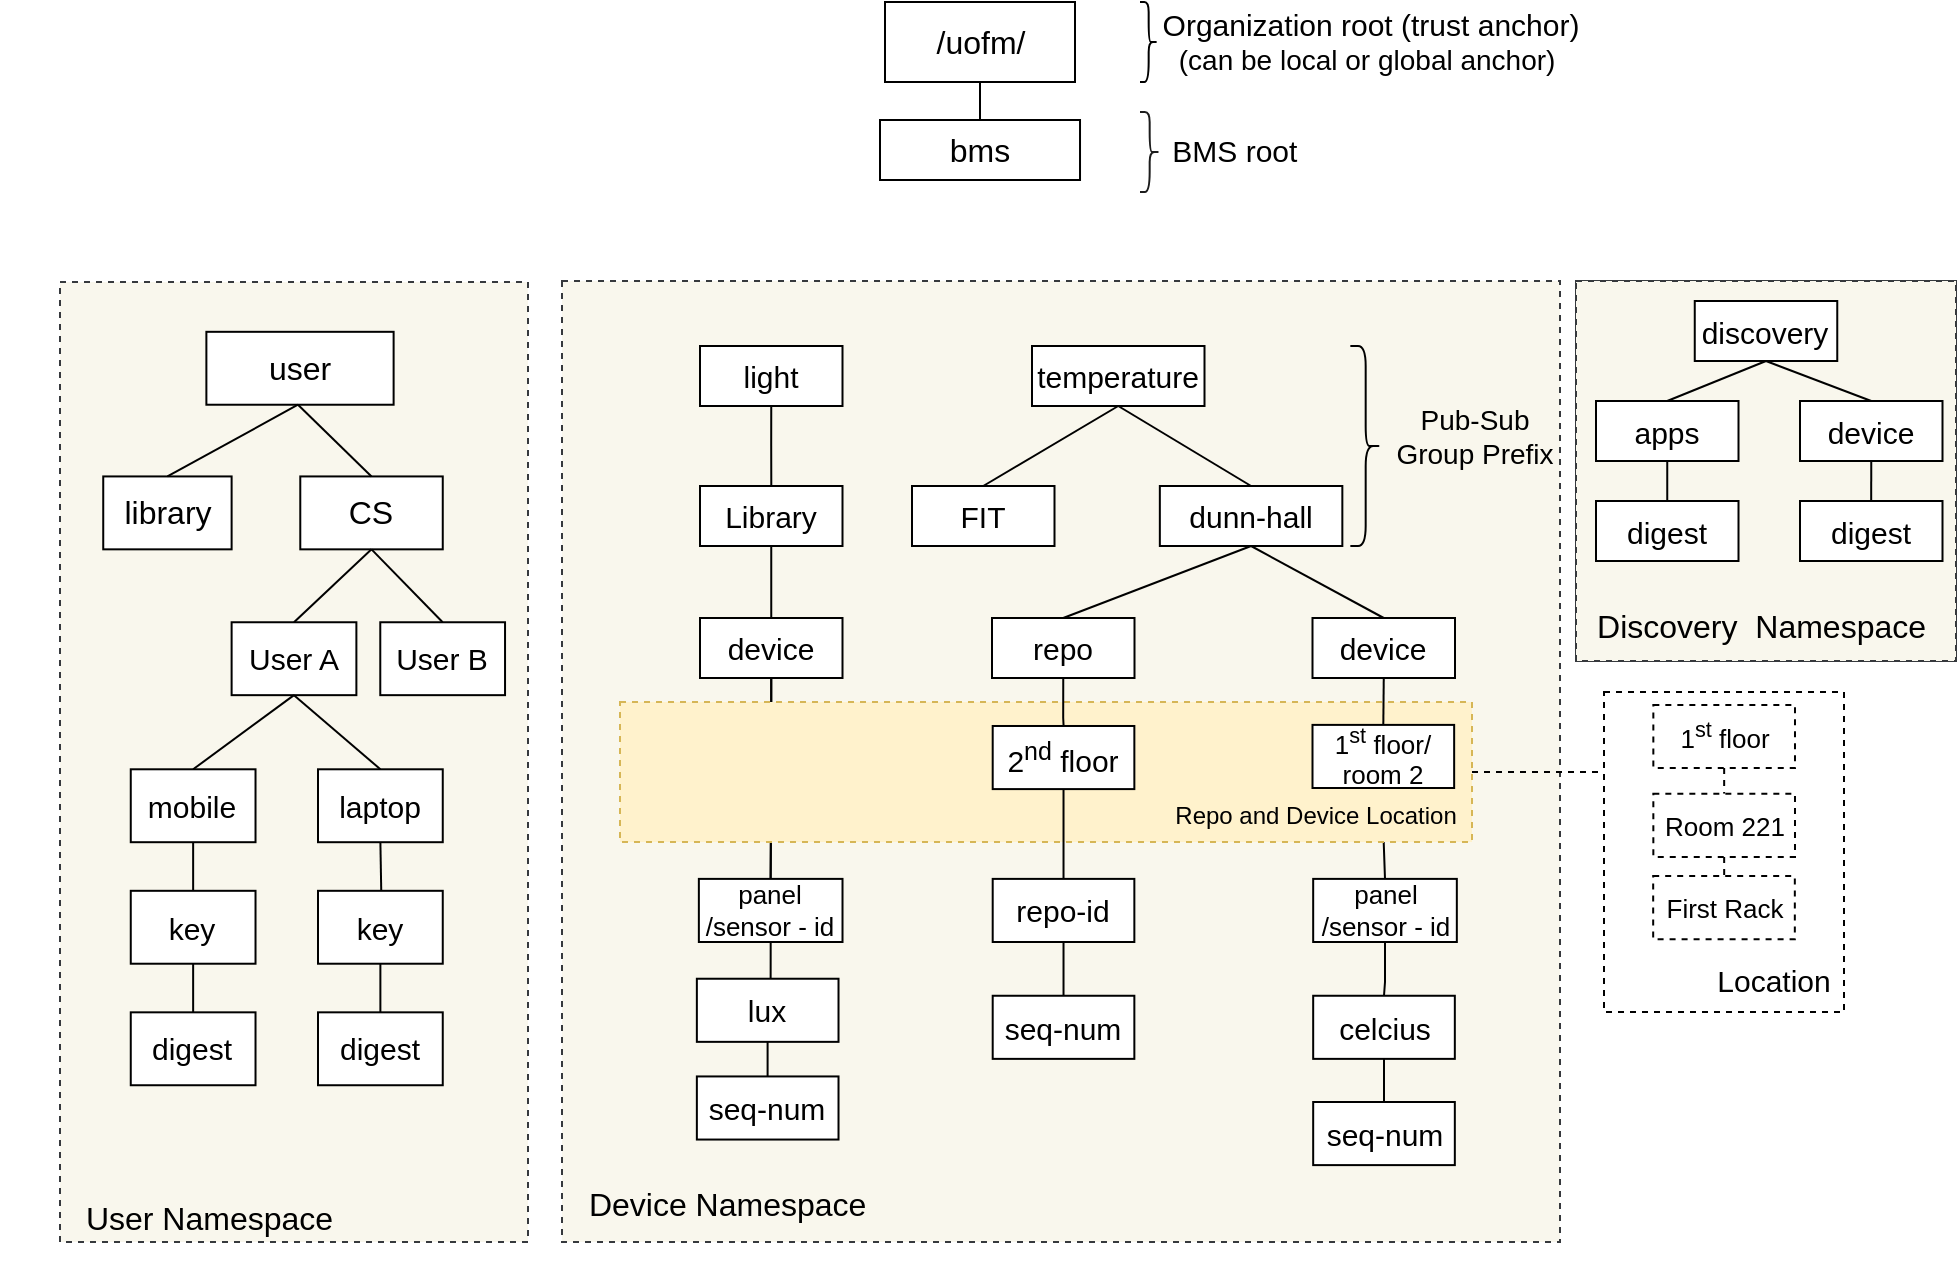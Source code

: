 <mxfile version="12.8.8" type="github">
  <diagram id="Jz34AsoVb9xMabwrAQ7U" name="Page-1">
    <mxGraphModel dx="788" dy="447" grid="1" gridSize="10" guides="1" tooltips="1" connect="1" arrows="1" fold="1" page="1" pageScale="1" pageWidth="850" pageHeight="1100" math="0" shadow="0">
      <root>
        <mxCell id="0" />
        <mxCell id="1" parent="0" />
        <mxCell id="KLRAchx4_iJwyPS_-QJn-16" value="&lt;font style=&quot;font-size: 16px&quot;&gt;&lt;br&gt;&lt;br&gt;&lt;br&gt;&lt;br&gt;&lt;br&gt;&lt;br&gt;&lt;br&gt;&lt;br&gt;&lt;br&gt;&lt;br&gt;&lt;br&gt;&lt;br&gt;&lt;br&gt;&lt;br&gt;&lt;br&gt;&lt;br&gt;&lt;br&gt;&lt;br&gt;&lt;br&gt;&lt;br&gt;&lt;br&gt;&lt;br&gt;&lt;br&gt;&lt;font style=&quot;font-size: 16px&quot;&gt;&lt;br&gt;&amp;nbsp; Device Namespace&amp;nbsp; &amp;nbsp; &amp;nbsp; &amp;nbsp; &amp;nbsp; &amp;nbsp; &amp;nbsp; &amp;nbsp; &amp;nbsp; &amp;nbsp; &amp;nbsp; &amp;nbsp; &amp;nbsp; &amp;nbsp; &amp;nbsp; &amp;nbsp; &amp;nbsp; &amp;nbsp; &amp;nbsp; &amp;nbsp; &amp;nbsp; &amp;nbsp; &amp;nbsp; &amp;nbsp; &amp;nbsp; &amp;nbsp; &amp;nbsp; &amp;nbsp; &amp;nbsp; &amp;nbsp; &amp;nbsp; &amp;nbsp; &amp;nbsp; &amp;nbsp; &amp;nbsp; &amp;nbsp; &amp;nbsp; &amp;nbsp; &amp;nbsp; &amp;nbsp; &amp;nbsp;&amp;nbsp;&lt;/font&gt;&lt;/font&gt;" style="rounded=0;whiteSpace=wrap;html=1;dashed=1;fillColor=#f9f7ed;strokeColor=#36393d;" parent="1" vertex="1">
          <mxGeometry x="731" y="309.5" width="499" height="480.5" as="geometry" />
        </mxCell>
        <mxCell id="IwlkfNBn_TUB8UyTn2Xs-53" style="edgeStyle=orthogonalEdgeStyle;rounded=0;orthogonalLoop=1;jettySize=auto;html=1;exitX=0.5;exitY=1;exitDx=0;exitDy=0;entryX=0.5;entryY=0;entryDx=0;entryDy=0;endArrow=none;endFill=0;" edge="1" parent="1" source="IwlkfNBn_TUB8UyTn2Xs-26" target="IwlkfNBn_TUB8UyTn2Xs-47">
          <mxGeometry relative="1" as="geometry" />
        </mxCell>
        <mxCell id="IwlkfNBn_TUB8UyTn2Xs-84" style="edgeStyle=orthogonalEdgeStyle;rounded=0;orthogonalLoop=1;jettySize=auto;html=1;exitX=0.5;exitY=1;exitDx=0;exitDy=0;endArrow=none;endFill=0;fontColor=none;" edge="1" parent="1" source="IwlkfNBn_TUB8UyTn2Xs-76" target="IwlkfNBn_TUB8UyTn2Xs-77">
          <mxGeometry relative="1" as="geometry" />
        </mxCell>
        <mxCell id="IwlkfNBn_TUB8UyTn2Xs-81" style="edgeStyle=orthogonalEdgeStyle;rounded=0;orthogonalLoop=1;jettySize=auto;html=1;exitX=0.5;exitY=1;exitDx=0;exitDy=0;entryX=0.5;entryY=0;entryDx=0;entryDy=0;endArrow=none;endFill=0;fontColor=none;" edge="1" parent="1" source="IwlkfNBn_TUB8UyTn2Xs-76" target="IwlkfNBn_TUB8UyTn2Xs-77">
          <mxGeometry relative="1" as="geometry" />
        </mxCell>
        <mxCell id="IwlkfNBn_TUB8UyTn2Xs-57" value="&lt;br&gt;&lt;br&gt;&lt;br&gt;&amp;nbsp; &amp;nbsp; &amp;nbsp; &amp;nbsp; &amp;nbsp; &amp;nbsp; &amp;nbsp; &amp;nbsp; &amp;nbsp; &amp;nbsp; &amp;nbsp; &amp;nbsp; &amp;nbsp; &amp;nbsp; &amp;nbsp; &amp;nbsp; &amp;nbsp; &amp;nbsp; &amp;nbsp; &amp;nbsp; &amp;nbsp; &amp;nbsp; &amp;nbsp; &amp;nbsp; &amp;nbsp; &amp;nbsp; &amp;nbsp; &amp;nbsp; &amp;nbsp; &amp;nbsp; &amp;nbsp; &amp;nbsp; &amp;nbsp; &amp;nbsp; &amp;nbsp; &amp;nbsp; &amp;nbsp; &amp;nbsp; &amp;nbsp; &amp;nbsp; &amp;nbsp;Repo and Device Location" style="rounded=0;whiteSpace=wrap;html=1;fillColor=#fff2cc;strokeColor=#d6b656;dashed=1;" vertex="1" parent="1">
          <mxGeometry x="760" y="520" width="426" height="70" as="geometry" />
        </mxCell>
        <mxCell id="IwlkfNBn_TUB8UyTn2Xs-65" value="&lt;br&gt;&lt;br&gt;&lt;br&gt;&lt;br&gt;&lt;br&gt;&lt;br&gt;&lt;br&gt;&lt;br&gt;&amp;nbsp; &amp;nbsp; &amp;nbsp; &amp;nbsp; &amp;nbsp; &amp;nbsp; &amp;nbsp; &amp;nbsp; &amp;nbsp;&lt;br&gt;&lt;font style=&quot;font-size: 15px&quot;&gt;&amp;nbsp; &amp;nbsp; &amp;nbsp; &amp;nbsp; &amp;nbsp; &amp;nbsp; Location&lt;/font&gt;" style="rounded=0;whiteSpace=wrap;html=1;dashed=1;strokeWidth=1;fontColor=none;" vertex="1" parent="1">
          <mxGeometry x="1252" y="515" width="120" height="160" as="geometry" />
        </mxCell>
        <mxCell id="IwlkfNBn_TUB8UyTn2Xs-66" style="edgeStyle=orthogonalEdgeStyle;rounded=0;orthogonalLoop=1;jettySize=auto;html=1;exitX=1;exitY=0.5;exitDx=0;exitDy=0;entryX=0;entryY=0.25;entryDx=0;entryDy=0;endArrow=none;endFill=0;fontColor=none;dashed=1;" edge="1" parent="1" source="IwlkfNBn_TUB8UyTn2Xs-57" target="IwlkfNBn_TUB8UyTn2Xs-65">
          <mxGeometry relative="1" as="geometry" />
        </mxCell>
        <mxCell id="IwlkfNBn_TUB8UyTn2Xs-1" value="" style="group" vertex="1" connectable="0" parent="1">
          <mxGeometry x="450" y="360" width="264" height="430" as="geometry" />
        </mxCell>
        <mxCell id="IwlkfNBn_TUB8UyTn2Xs-2" value="" style="group" vertex="1" connectable="0" parent="IwlkfNBn_TUB8UyTn2Xs-1">
          <mxGeometry x="30" y="-50" width="234" height="480" as="geometry" />
        </mxCell>
        <mxCell id="IwlkfNBn_TUB8UyTn2Xs-3" value="&lt;br&gt;&lt;br&gt;&lt;br&gt;&lt;br&gt;&lt;br&gt;&lt;br&gt;&lt;br&gt;&lt;br&gt;&lt;br&gt;&lt;br&gt;&lt;br&gt;&lt;br&gt;&lt;br&gt;&lt;br&gt;&lt;br&gt;&lt;br&gt;&lt;br&gt;&lt;br&gt;&lt;br&gt;&lt;br&gt;&lt;br&gt;&lt;br&gt;&lt;br&gt;&lt;br&gt;&lt;br&gt;&lt;br&gt;&lt;br&gt;&lt;br&gt;&lt;br&gt;&lt;br&gt;&lt;br&gt;&lt;br&gt;&lt;br&gt;&lt;font style=&quot;font-size: 16px&quot;&gt;&lt;font style=&quot;font-size: 16px&quot;&gt;&amp;nbsp; User Namespace&amp;nbsp; &lt;/font&gt;&lt;font style=&quot;font-size: 16px&quot;&gt;&amp;nbsp; &amp;nbsp; &amp;nbsp; &amp;nbsp; &amp;nbsp; &amp;nbsp; &amp;nbsp; &amp;nbsp; &amp;nbsp; &amp;nbsp; &amp;nbsp; &amp;nbsp; &amp;nbsp; &amp;nbsp; &amp;nbsp; &amp;nbsp; &lt;/font&gt;&lt;/font&gt;&lt;font style=&quot;font-size: 15px&quot;&gt;&amp;nbsp; &amp;nbsp; &amp;nbsp; &amp;nbsp;&lt;/font&gt;" style="rounded=0;whiteSpace=wrap;html=1;dashed=1;fillColor=#f9f7ed;strokeColor=#36393d;" vertex="1" parent="IwlkfNBn_TUB8UyTn2Xs-2">
          <mxGeometry width="234" height="480.0" as="geometry" />
        </mxCell>
        <mxCell id="IwlkfNBn_TUB8UyTn2Xs-4" value="&lt;font style=&quot;font-size: 16px&quot;&gt;CS&lt;/font&gt;" style="rounded=0;whiteSpace=wrap;html=1;" vertex="1" parent="IwlkfNBn_TUB8UyTn2Xs-2">
          <mxGeometry x="120.14" y="97.215" width="71.24" height="36.456" as="geometry" />
        </mxCell>
        <mxCell id="IwlkfNBn_TUB8UyTn2Xs-5" value="&lt;font style=&quot;font-size: 15px&quot;&gt;User A&lt;/font&gt;" style="rounded=0;whiteSpace=wrap;html=1;" vertex="1" parent="IwlkfNBn_TUB8UyTn2Xs-2">
          <mxGeometry x="85.81" y="170.127" width="62.38" height="36.456" as="geometry" />
        </mxCell>
        <mxCell id="IwlkfNBn_TUB8UyTn2Xs-6" value="&lt;font style=&quot;font-size: 15px&quot;&gt;User B&lt;/font&gt;" style="rounded=0;whiteSpace=wrap;html=1;" vertex="1" parent="IwlkfNBn_TUB8UyTn2Xs-2">
          <mxGeometry x="160.14" y="170.127" width="62.38" height="36.456" as="geometry" />
        </mxCell>
        <mxCell id="IwlkfNBn_TUB8UyTn2Xs-7" value="&lt;font style=&quot;font-size: 15px&quot;&gt;laptop&lt;/font&gt;" style="rounded=0;whiteSpace=wrap;html=1;" vertex="1" parent="IwlkfNBn_TUB8UyTn2Xs-2">
          <mxGeometry x="129" y="243.646" width="62.38" height="36.456" as="geometry" />
        </mxCell>
        <mxCell id="IwlkfNBn_TUB8UyTn2Xs-8" value="&lt;font style=&quot;font-size: 15px&quot;&gt;mobile&lt;/font&gt;" style="rounded=0;whiteSpace=wrap;html=1;" vertex="1" parent="IwlkfNBn_TUB8UyTn2Xs-2">
          <mxGeometry x="35.38" y="243.646" width="62.38" height="36.456" as="geometry" />
        </mxCell>
        <mxCell id="IwlkfNBn_TUB8UyTn2Xs-9" value="&lt;font style=&quot;font-size: 15px&quot;&gt;key&lt;/font&gt;" style="rounded=0;whiteSpace=wrap;html=1;" vertex="1" parent="IwlkfNBn_TUB8UyTn2Xs-2">
          <mxGeometry x="35.38" y="304.405" width="62.38" height="36.456" as="geometry" />
        </mxCell>
        <mxCell id="IwlkfNBn_TUB8UyTn2Xs-10" value="&lt;font style=&quot;font-size: 15px&quot;&gt;digest&lt;/font&gt;" style="rounded=0;whiteSpace=wrap;html=1;" vertex="1" parent="IwlkfNBn_TUB8UyTn2Xs-2">
          <mxGeometry x="35.38" y="365.165" width="62.38" height="36.456" as="geometry" />
        </mxCell>
        <mxCell id="IwlkfNBn_TUB8UyTn2Xs-11" style="edgeStyle=orthogonalEdgeStyle;rounded=0;orthogonalLoop=1;jettySize=auto;html=1;exitX=0.5;exitY=1;exitDx=0;exitDy=0;entryX=0.5;entryY=0;entryDx=0;entryDy=0;startArrow=none;startFill=0;endArrow=none;endFill=0;" edge="1" parent="IwlkfNBn_TUB8UyTn2Xs-2" source="IwlkfNBn_TUB8UyTn2Xs-8" target="IwlkfNBn_TUB8UyTn2Xs-9">
          <mxGeometry relative="1" as="geometry" />
        </mxCell>
        <mxCell id="IwlkfNBn_TUB8UyTn2Xs-12" value="" style="endArrow=none;html=1;exitX=0.5;exitY=0;exitDx=0;exitDy=0;entryX=0.5;entryY=1;entryDx=0;entryDy=0;" edge="1" parent="IwlkfNBn_TUB8UyTn2Xs-2" source="IwlkfNBn_TUB8UyTn2Xs-5" target="IwlkfNBn_TUB8UyTn2Xs-4">
          <mxGeometry width="50" height="50" relative="1" as="geometry">
            <mxPoint x="49" y="158.582" as="sourcePoint" />
            <mxPoint x="151" y="123.342" as="targetPoint" />
          </mxGeometry>
        </mxCell>
        <mxCell id="IwlkfNBn_TUB8UyTn2Xs-13" value="" style="endArrow=none;html=1;exitX=0.5;exitY=0;exitDx=0;exitDy=0;entryX=0.5;entryY=1;entryDx=0;entryDy=0;" edge="1" parent="IwlkfNBn_TUB8UyTn2Xs-2" source="IwlkfNBn_TUB8UyTn2Xs-6" target="IwlkfNBn_TUB8UyTn2Xs-4">
          <mxGeometry width="50" height="50" relative="1" as="geometry">
            <mxPoint x="269" y="280.101" as="sourcePoint" />
            <mxPoint x="156" y="122.127" as="targetPoint" />
          </mxGeometry>
        </mxCell>
        <mxCell id="IwlkfNBn_TUB8UyTn2Xs-14" value="" style="endArrow=none;html=1;entryX=0.5;entryY=1;entryDx=0;entryDy=0;exitX=0.5;exitY=0;exitDx=0;exitDy=0;" edge="1" parent="IwlkfNBn_TUB8UyTn2Xs-2" source="IwlkfNBn_TUB8UyTn2Xs-7" target="IwlkfNBn_TUB8UyTn2Xs-5">
          <mxGeometry width="50" height="50" relative="1" as="geometry">
            <mxPoint x="269" y="280.101" as="sourcePoint" />
            <mxPoint x="157.656" y="194.819" as="targetPoint" />
          </mxGeometry>
        </mxCell>
        <mxCell id="IwlkfNBn_TUB8UyTn2Xs-15" style="edgeStyle=orthogonalEdgeStyle;rounded=0;orthogonalLoop=1;jettySize=auto;html=1;exitX=0.5;exitY=1;exitDx=0;exitDy=0;entryX=0.5;entryY=0;entryDx=0;entryDy=0;startArrow=none;startFill=0;endArrow=none;endFill=0;" edge="1" parent="IwlkfNBn_TUB8UyTn2Xs-2" source="IwlkfNBn_TUB8UyTn2Xs-9" target="IwlkfNBn_TUB8UyTn2Xs-10">
          <mxGeometry relative="1" as="geometry" />
        </mxCell>
        <mxCell id="IwlkfNBn_TUB8UyTn2Xs-16" value="" style="endArrow=none;html=1;entryX=0.5;entryY=1;entryDx=0;entryDy=0;exitX=0.5;exitY=0;exitDx=0;exitDy=0;" edge="1" parent="IwlkfNBn_TUB8UyTn2Xs-2" source="IwlkfNBn_TUB8UyTn2Xs-8" target="IwlkfNBn_TUB8UyTn2Xs-5">
          <mxGeometry width="50" height="50" relative="1" as="geometry">
            <mxPoint x="269" y="280.101" as="sourcePoint" />
            <mxPoint x="319" y="219.342" as="targetPoint" />
          </mxGeometry>
        </mxCell>
        <mxCell id="IwlkfNBn_TUB8UyTn2Xs-17" value="&lt;span style=&quot;font-size: 16px&quot;&gt;user&lt;/span&gt;" style="rounded=0;whiteSpace=wrap;html=1;" vertex="1" parent="IwlkfNBn_TUB8UyTn2Xs-2">
          <mxGeometry x="73.19" y="24.911" width="93.62" height="36.456" as="geometry" />
        </mxCell>
        <mxCell id="IwlkfNBn_TUB8UyTn2Xs-18" value="&lt;span style=&quot;font-size: 16px&quot;&gt;library&lt;/span&gt;" style="rounded=0;whiteSpace=wrap;html=1;" vertex="1" parent="IwlkfNBn_TUB8UyTn2Xs-2">
          <mxGeometry x="21.62" y="97.215" width="64.19" height="36.456" as="geometry" />
        </mxCell>
        <mxCell id="IwlkfNBn_TUB8UyTn2Xs-19" value="&lt;font style=&quot;font-size: 15px&quot;&gt;key&lt;/font&gt;" style="rounded=0;whiteSpace=wrap;html=1;" vertex="1" parent="IwlkfNBn_TUB8UyTn2Xs-2">
          <mxGeometry x="129.0" y="304.405" width="62.38" height="36.456" as="geometry" />
        </mxCell>
        <mxCell id="IwlkfNBn_TUB8UyTn2Xs-20" value="&lt;font style=&quot;font-size: 15px&quot;&gt;digest&lt;/font&gt;" style="rounded=0;whiteSpace=wrap;html=1;" vertex="1" parent="IwlkfNBn_TUB8UyTn2Xs-2">
          <mxGeometry x="129.0" y="365.165" width="62.38" height="36.456" as="geometry" />
        </mxCell>
        <mxCell id="IwlkfNBn_TUB8UyTn2Xs-21" style="edgeStyle=orthogonalEdgeStyle;rounded=0;orthogonalLoop=1;jettySize=auto;html=1;exitX=0.5;exitY=1;exitDx=0;exitDy=0;entryX=0.5;entryY=0;entryDx=0;entryDy=0;endArrow=none;endFill=0;" edge="1" parent="IwlkfNBn_TUB8UyTn2Xs-2" source="IwlkfNBn_TUB8UyTn2Xs-19" target="IwlkfNBn_TUB8UyTn2Xs-20">
          <mxGeometry relative="1" as="geometry" />
        </mxCell>
        <mxCell id="IwlkfNBn_TUB8UyTn2Xs-22" style="edgeStyle=orthogonalEdgeStyle;rounded=0;orthogonalLoop=1;jettySize=auto;html=1;exitX=0.5;exitY=1;exitDx=0;exitDy=0;startArrow=none;startFill=0;endArrow=none;endFill=0;" edge="1" parent="IwlkfNBn_TUB8UyTn2Xs-2" source="IwlkfNBn_TUB8UyTn2Xs-7">
          <mxGeometry relative="1" as="geometry">
            <mxPoint x="124.19" y="292.253" as="sourcePoint" />
            <mxPoint x="160.62" y="304.405" as="targetPoint" />
          </mxGeometry>
        </mxCell>
        <mxCell id="IwlkfNBn_TUB8UyTn2Xs-23" value="" style="endArrow=none;html=1;exitX=0.5;exitY=0;exitDx=0;exitDy=0;" edge="1" parent="IwlkfNBn_TUB8UyTn2Xs-2" source="IwlkfNBn_TUB8UyTn2Xs-18">
          <mxGeometry width="50" height="50" relative="1" as="geometry">
            <mxPoint x="69" y="122.127" as="sourcePoint" />
            <mxPoint x="119" y="61.367" as="targetPoint" />
          </mxGeometry>
        </mxCell>
        <mxCell id="IwlkfNBn_TUB8UyTn2Xs-24" value="" style="endArrow=none;html=1;entryX=0.5;entryY=0;entryDx=0;entryDy=0;" edge="1" parent="IwlkfNBn_TUB8UyTn2Xs-2" target="IwlkfNBn_TUB8UyTn2Xs-4">
          <mxGeometry width="50" height="50" relative="1" as="geometry">
            <mxPoint x="119" y="61.367" as="sourcePoint" />
            <mxPoint x="129" y="73.519" as="targetPoint" />
          </mxGeometry>
        </mxCell>
        <mxCell id="KLRAchx4_iJwyPS_-QJn-1" value="&lt;font style=&quot;font-size: 16px&quot;&gt;/uofm/&lt;/font&gt;" style="rounded=0;whiteSpace=wrap;html=1;" parent="1" vertex="1">
          <mxGeometry x="892.5" y="170" width="95" height="40" as="geometry" />
        </mxCell>
        <mxCell id="KLRAchx4_iJwyPS_-QJn-18" value="&lt;font style=&quot;font-size: 16px&quot;&gt;bms&lt;/font&gt;" style="rounded=0;whiteSpace=wrap;html=1;" parent="1" vertex="1">
          <mxGeometry x="890" y="229" width="100.01" height="30" as="geometry" />
        </mxCell>
        <mxCell id="uLXW7cTtwZ400Y44Yqbc-35" style="edgeStyle=orthogonalEdgeStyle;rounded=0;orthogonalLoop=1;jettySize=auto;html=1;exitX=0.5;exitY=1;exitDx=0;exitDy=0;entryX=0.5;entryY=0;entryDx=0;entryDy=0;startArrow=none;startFill=0;endArrow=none;endFill=0;" parent="1" source="KLRAchx4_iJwyPS_-QJn-1" target="KLRAchx4_iJwyPS_-QJn-18" edge="1">
          <mxGeometry relative="1" as="geometry" />
        </mxCell>
        <mxCell id="uLXW7cTtwZ400Y44Yqbc-44" value="" style="shape=curlyBracket;whiteSpace=wrap;html=1;rounded=1;fillColor=#ffffff;rotation=-180;strokeColor=#000000;fontStyle=1;strokeWidth=1;gradientColor=#b3b3b3;perimeterSpacing=0;" parent="1" vertex="1">
          <mxGeometry x="1020" y="170" width="8.67" height="40" as="geometry" />
        </mxCell>
        <mxCell id="uLXW7cTtwZ400Y44Yqbc-46" value="" style="shape=curlyBracket;whiteSpace=wrap;html=1;rounded=1;fillColor=#f5f5f5;rotation=-180;strokeColor=#1C1C1C;strokeWidth=1;gradientColor=#b3b3b3;" parent="1" vertex="1">
          <mxGeometry x="1020" y="225" width="9.67" height="40" as="geometry" />
        </mxCell>
        <mxCell id="uLXW7cTtwZ400Y44Yqbc-47" value="&lt;span style=&quot;font-size: 15px&quot;&gt;Organization root (trust anchor)&lt;/span&gt;&lt;br&gt;&lt;font style=&quot;font-size: 14px&quot;&gt;(can be local or global anchor)&amp;nbsp;&lt;/font&gt;" style="text;html=1;align=center;verticalAlign=middle;resizable=0;points=[];autosize=1;" parent="1" vertex="1">
          <mxGeometry x="1024.67" y="170" width="220" height="40" as="geometry" />
        </mxCell>
        <mxCell id="uLXW7cTtwZ400Y44Yqbc-48" value="&lt;font style=&quot;font-size: 15px&quot;&gt;BMS root&amp;nbsp;&lt;/font&gt;" style="text;html=1;align=center;verticalAlign=middle;resizable=0;points=[];autosize=1;" parent="1" vertex="1">
          <mxGeometry x="1028.67" y="234" width="80" height="20" as="geometry" />
        </mxCell>
        <mxCell id="IwlkfNBn_TUB8UyTn2Xs-25" value="&lt;font style=&quot;font-size: 15px&quot;&gt;&lt;span&gt;2&lt;sup&gt;nd&lt;/sup&gt; floor&lt;/span&gt;&lt;/font&gt;" style="rounded=0;whiteSpace=wrap;html=1;" vertex="1" parent="1">
          <mxGeometry x="946.35" y="531.995" width="70.824" height="31.556" as="geometry" />
        </mxCell>
        <mxCell id="KLRAchx4_iJwyPS_-QJn-20" value="&lt;font style=&quot;font-size: 15px&quot;&gt;temperature&lt;/font&gt;" style="rounded=0;whiteSpace=wrap;html=1;" parent="1" vertex="1">
          <mxGeometry x="966" y="342" width="86.25" height="30" as="geometry" />
        </mxCell>
        <mxCell id="IwlkfNBn_TUB8UyTn2Xs-82" style="edgeStyle=orthogonalEdgeStyle;rounded=0;orthogonalLoop=1;jettySize=auto;html=1;exitX=0.5;exitY=1;exitDx=0;exitDy=0;endArrow=none;endFill=0;fontColor=none;" edge="1" parent="1" source="uLXW7cTtwZ400Y44Yqbc-2" target="IwlkfNBn_TUB8UyTn2Xs-75">
          <mxGeometry relative="1" as="geometry" />
        </mxCell>
        <mxCell id="uLXW7cTtwZ400Y44Yqbc-2" value="&lt;font style=&quot;font-size: 15px&quot;&gt;light&lt;/font&gt;" style="rounded=0;whiteSpace=wrap;html=1;" parent="1" vertex="1">
          <mxGeometry x="800" y="342" width="71.25" height="30" as="geometry" />
        </mxCell>
        <mxCell id="uLXW7cTtwZ400Y44Yqbc-4" value="&lt;span style=&quot;font-size: 15px&quot;&gt;FIT&lt;/span&gt;" style="rounded=0;whiteSpace=wrap;html=1;" parent="1" vertex="1">
          <mxGeometry x="906" y="412" width="71.25" height="30" as="geometry" />
        </mxCell>
        <mxCell id="uLXW7cTtwZ400Y44Yqbc-5" value="&lt;font style=&quot;font-size: 15px&quot;&gt;repo&lt;/font&gt;" style="rounded=0;whiteSpace=wrap;html=1;" parent="1" vertex="1">
          <mxGeometry x="946" y="478" width="71.25" height="30" as="geometry" />
        </mxCell>
        <mxCell id="uLXW7cTtwZ400Y44Yqbc-6" value="&lt;font style=&quot;font-size: 15px&quot;&gt;dunn-hall&lt;/font&gt;" style="rounded=0;whiteSpace=wrap;html=1;" parent="1" vertex="1">
          <mxGeometry x="1029.92" y="412" width="91.25" height="30" as="geometry" />
        </mxCell>
        <mxCell id="uLXW7cTtwZ400Y44Yqbc-17" value="" style="endArrow=none;html=1;entryX=0.5;entryY=0;entryDx=0;entryDy=0;exitX=0.5;exitY=1;exitDx=0;exitDy=0;endFill=0;" parent="1" source="uLXW7cTtwZ400Y44Yqbc-6" target="uLXW7cTtwZ400Y44Yqbc-5" edge="1">
          <mxGeometry width="50" height="50" relative="1" as="geometry">
            <mxPoint x="936" y="452" as="sourcePoint" />
            <mxPoint x="986" y="402" as="targetPoint" />
          </mxGeometry>
        </mxCell>
        <mxCell id="uLXW7cTtwZ400Y44Yqbc-20" value="&lt;font style=&quot;font-size: 15px&quot;&gt;device&lt;/font&gt;" style="rounded=0;whiteSpace=wrap;html=1;" parent="1" vertex="1">
          <mxGeometry x="1106.25" y="478" width="71.25" height="30" as="geometry" />
        </mxCell>
        <mxCell id="uLXW7cTtwZ400Y44Yqbc-24" value="" style="endArrow=none;html=1;entryX=0.5;entryY=0;entryDx=0;entryDy=0;exitX=0.5;exitY=1;exitDx=0;exitDy=0;endFill=0;" parent="1" source="uLXW7cTtwZ400Y44Yqbc-6" target="uLXW7cTtwZ400Y44Yqbc-20" edge="1">
          <mxGeometry width="50" height="50" relative="1" as="geometry">
            <mxPoint x="1032.562" y="452" as="sourcePoint" />
            <mxPoint x="950.375" y="512" as="targetPoint" />
          </mxGeometry>
        </mxCell>
        <mxCell id="uLXW7cTtwZ400Y44Yqbc-28" value="" style="endArrow=none;html=1;exitX=0.5;exitY=0;exitDx=0;exitDy=0;entryX=0.5;entryY=1;entryDx=0;entryDy=0;" parent="1" source="IwlkfNBn_TUB8UyTn2Xs-26" target="uLXW7cTtwZ400Y44Yqbc-20" edge="1">
          <mxGeometry width="50" height="50" relative="1" as="geometry">
            <mxPoint x="1129.375" y="577" as="sourcePoint" />
            <mxPoint x="1135" y="502" as="targetPoint" />
          </mxGeometry>
        </mxCell>
        <mxCell id="uLXW7cTtwZ400Y44Yqbc-60" value="" style="shape=curlyBracket;whiteSpace=wrap;html=1;rounded=1;fillColor=#d5e8d4;rotation=-180;strokeColor=#000000;strokeWidth=1;" parent="1" vertex="1">
          <mxGeometry x="1125.17" y="342" width="15.34" height="100" as="geometry" />
        </mxCell>
        <mxCell id="uLXW7cTtwZ400Y44Yqbc-65" value="&lt;font style=&quot;font-size: 14px&quot;&gt;Pub-Sub &lt;br&gt;Group Prefix&lt;/font&gt;" style="text;html=1;align=center;verticalAlign=middle;resizable=0;points=[];autosize=1;" parent="1" vertex="1">
          <mxGeometry x="1141.5" y="367" width="90" height="40" as="geometry" />
        </mxCell>
        <mxCell id="IwlkfNBn_TUB8UyTn2Xs-26" value="&lt;font style=&quot;font-size: 13px&quot;&gt;1&lt;sup&gt;st&lt;/sup&gt; floor/&lt;br&gt;room 2&lt;/font&gt;" style="rounded=0;whiteSpace=wrap;html=1;" vertex="1" parent="1">
          <mxGeometry x="1106.25" y="531.445" width="70.824" height="31.556" as="geometry" />
        </mxCell>
        <mxCell id="IwlkfNBn_TUB8UyTn2Xs-27" value="" style="group" vertex="1" connectable="0" parent="1">
          <mxGeometry x="1238" y="309.5" width="190" height="190" as="geometry" />
        </mxCell>
        <mxCell id="IwlkfNBn_TUB8UyTn2Xs-28" value="x" style="group;fillColor=#cce5ff;strokeColor=#36393d;" vertex="1" connectable="0" parent="IwlkfNBn_TUB8UyTn2Xs-27">
          <mxGeometry width="190" height="190" as="geometry" />
        </mxCell>
        <mxCell id="IwlkfNBn_TUB8UyTn2Xs-29" value="&lt;h3 style=&quot;text-align: left&quot;&gt;&lt;font style=&quot;font-weight: normal&quot;&gt;&lt;br&gt;&lt;/font&gt;&lt;/h3&gt;&lt;h3&gt;&lt;font style=&quot;font-weight: normal&quot;&gt;&lt;br&gt;&lt;/font&gt;&lt;/h3&gt;&lt;h3&gt;&lt;font style=&quot;font-weight: normal&quot;&gt;&lt;br&gt;&lt;/font&gt;&lt;/h3&gt;&lt;h3&gt;&lt;span style=&quot;font-size: 12px ; font-weight: normal&quot;&gt;&lt;br&gt;&lt;/span&gt;&lt;/h3&gt;&lt;h3&gt;&lt;span style=&quot;font-size: 12px ; font-weight: normal&quot;&gt;&lt;br&gt;&lt;/span&gt;&lt;/h3&gt;&lt;h3 style=&quot;font-size: 16px&quot;&gt;&lt;span style=&quot;font-weight: normal&quot;&gt;&lt;font style=&quot;font-size: 16px&quot;&gt;&lt;br&gt;&amp;nbsp; Discovery&lt;/font&gt;&lt;/span&gt;&lt;span style=&quot;font-weight: normal&quot;&gt;&amp;nbsp; Namespace&amp;nbsp; &amp;nbsp; &amp;nbsp; &amp;nbsp; &amp;nbsp; &amp;nbsp; &amp;nbsp; &amp;nbsp; &amp;nbsp; &amp;nbsp; &amp;nbsp; &amp;nbsp; &amp;nbsp; &amp;nbsp; &amp;nbsp;&amp;nbsp;&lt;/span&gt;&lt;br&gt;&lt;/h3&gt;" style="whiteSpace=wrap;html=1;aspect=fixed;dashed=1;fillColor=#f9f7ed;strokeColor=#36393d;" vertex="1" parent="IwlkfNBn_TUB8UyTn2Xs-27">
          <mxGeometry width="190" height="190" as="geometry" />
        </mxCell>
        <mxCell id="IwlkfNBn_TUB8UyTn2Xs-30" value="" style="group" vertex="1" connectable="0" parent="IwlkfNBn_TUB8UyTn2Xs-27">
          <mxGeometry x="10" y="10" width="173.25" height="130" as="geometry" />
        </mxCell>
        <mxCell id="IwlkfNBn_TUB8UyTn2Xs-31" value="&lt;font style=&quot;font-size: 15px&quot;&gt;discovery&lt;/font&gt;" style="rounded=0;whiteSpace=wrap;html=1;" vertex="1" parent="IwlkfNBn_TUB8UyTn2Xs-30">
          <mxGeometry x="49.38" width="71.25" height="30" as="geometry" />
        </mxCell>
        <mxCell id="IwlkfNBn_TUB8UyTn2Xs-32" value="&lt;font style=&quot;font-size: 15px&quot;&gt;apps&lt;/font&gt;" style="rounded=0;whiteSpace=wrap;html=1;" vertex="1" parent="IwlkfNBn_TUB8UyTn2Xs-30">
          <mxGeometry y="50" width="71.25" height="30" as="geometry" />
        </mxCell>
        <mxCell id="IwlkfNBn_TUB8UyTn2Xs-33" value="&lt;font style=&quot;font-size: 15px&quot;&gt;device&lt;/font&gt;" style="rounded=0;whiteSpace=wrap;html=1;" vertex="1" parent="IwlkfNBn_TUB8UyTn2Xs-30">
          <mxGeometry x="102" y="50" width="71.25" height="30" as="geometry" />
        </mxCell>
        <mxCell id="IwlkfNBn_TUB8UyTn2Xs-34" value="&lt;font style=&quot;font-size: 15px&quot;&gt;digest&lt;/font&gt;" style="rounded=0;whiteSpace=wrap;html=1;" vertex="1" parent="IwlkfNBn_TUB8UyTn2Xs-30">
          <mxGeometry y="100" width="71.25" height="30" as="geometry" />
        </mxCell>
        <mxCell id="IwlkfNBn_TUB8UyTn2Xs-35" style="edgeStyle=orthogonalEdgeStyle;rounded=0;orthogonalLoop=1;jettySize=auto;html=1;exitX=0.5;exitY=1;exitDx=0;exitDy=0;entryX=0.5;entryY=0;entryDx=0;entryDy=0;endArrow=none;endFill=0;" edge="1" parent="IwlkfNBn_TUB8UyTn2Xs-30" source="IwlkfNBn_TUB8UyTn2Xs-32" target="IwlkfNBn_TUB8UyTn2Xs-34">
          <mxGeometry relative="1" as="geometry" />
        </mxCell>
        <mxCell id="IwlkfNBn_TUB8UyTn2Xs-36" value="&lt;font style=&quot;font-size: 15px&quot;&gt;digest&lt;/font&gt;" style="rounded=0;whiteSpace=wrap;html=1;" vertex="1" parent="IwlkfNBn_TUB8UyTn2Xs-30">
          <mxGeometry x="102" y="100" width="71.25" height="30" as="geometry" />
        </mxCell>
        <mxCell id="IwlkfNBn_TUB8UyTn2Xs-37" style="edgeStyle=orthogonalEdgeStyle;rounded=0;orthogonalLoop=1;jettySize=auto;html=1;exitX=0.5;exitY=1;exitDx=0;exitDy=0;endArrow=none;endFill=0;" edge="1" parent="IwlkfNBn_TUB8UyTn2Xs-30" source="IwlkfNBn_TUB8UyTn2Xs-33" target="IwlkfNBn_TUB8UyTn2Xs-36">
          <mxGeometry relative="1" as="geometry" />
        </mxCell>
        <mxCell id="IwlkfNBn_TUB8UyTn2Xs-38" value="" style="endArrow=none;html=1;exitX=0.5;exitY=0;exitDx=0;exitDy=0;entryX=0.5;entryY=1;entryDx=0;entryDy=0;" edge="1" parent="IwlkfNBn_TUB8UyTn2Xs-30" source="IwlkfNBn_TUB8UyTn2Xs-32" target="IwlkfNBn_TUB8UyTn2Xs-31">
          <mxGeometry width="50" height="50" relative="1" as="geometry">
            <mxPoint x="40" y="-29.5" as="sourcePoint" />
            <mxPoint x="90" y="-79.5" as="targetPoint" />
          </mxGeometry>
        </mxCell>
        <mxCell id="IwlkfNBn_TUB8UyTn2Xs-39" value="" style="endArrow=none;html=1;entryX=0.5;entryY=0;entryDx=0;entryDy=0;exitX=0.5;exitY=1;exitDx=0;exitDy=0;" edge="1" parent="IwlkfNBn_TUB8UyTn2Xs-30" source="IwlkfNBn_TUB8UyTn2Xs-31" target="IwlkfNBn_TUB8UyTn2Xs-33">
          <mxGeometry width="50" height="50" relative="1" as="geometry">
            <mxPoint x="80" y="30.5" as="sourcePoint" />
            <mxPoint x="90" y="-89.5" as="targetPoint" />
          </mxGeometry>
        </mxCell>
        <mxCell id="IwlkfNBn_TUB8UyTn2Xs-55" style="edgeStyle=orthogonalEdgeStyle;rounded=0;orthogonalLoop=1;jettySize=auto;html=1;exitX=0.5;exitY=1;exitDx=0;exitDy=0;entryX=0.5;entryY=0;entryDx=0;entryDy=0;endArrow=none;endFill=0;" edge="1" parent="1" source="IwlkfNBn_TUB8UyTn2Xs-43" target="IwlkfNBn_TUB8UyTn2Xs-44">
          <mxGeometry relative="1" as="geometry" />
        </mxCell>
        <mxCell id="IwlkfNBn_TUB8UyTn2Xs-43" value="&lt;span id=&quot;docs-internal-guid-1526ecd3-7fff-48b2-5e1f-bb265e6a694b&quot;&gt;&lt;span style=&quot;background-color: transparent ; vertical-align: baseline ; white-space: pre-wrap&quot;&gt;&lt;font style=&quot;font-size: 15px&quot;&gt;repo-id&lt;/font&gt;&lt;br&gt;&lt;/span&gt;&lt;/span&gt;" style="rounded=0;whiteSpace=wrap;html=1;" vertex="1" parent="1">
          <mxGeometry x="946.35" y="608.445" width="70.824" height="31.556" as="geometry" />
        </mxCell>
        <mxCell id="IwlkfNBn_TUB8UyTn2Xs-44" value="&lt;span id=&quot;docs-internal-guid-1526ecd3-7fff-48b2-5e1f-bb265e6a694b&quot;&gt;&lt;span style=&quot;background-color: transparent ; vertical-align: baseline ; white-space: pre-wrap&quot;&gt;&lt;font style=&quot;font-size: 15px&quot;&gt;seq-num&lt;/font&gt;&lt;br&gt;&lt;/span&gt;&lt;/span&gt;" style="rounded=0;whiteSpace=wrap;html=1;" vertex="1" parent="1">
          <mxGeometry x="946.349" y="666.88" width="70.824" height="31.556" as="geometry" />
        </mxCell>
        <mxCell id="IwlkfNBn_TUB8UyTn2Xs-47" value="&lt;span id=&quot;docs-internal-guid-1526ecd3-7fff-48b2-5e1f-bb265e6a694b&quot; style=&quot;font-size: 13px&quot;&gt;&lt;span style=&quot;background-color: transparent ; vertical-align: baseline ; white-space: pre-wrap&quot;&gt;&lt;font style=&quot;font-size: 13px&quot;&gt;panel&lt;br&gt;&lt;/font&gt;/sensor - id&lt;br&gt;&lt;/span&gt;&lt;/span&gt;" style="rounded=0;whiteSpace=wrap;html=1;" vertex="1" parent="1">
          <mxGeometry x="1106.59" y="608.445" width="71.824" height="31.556" as="geometry" />
        </mxCell>
        <mxCell id="IwlkfNBn_TUB8UyTn2Xs-48" style="edgeStyle=orthogonalEdgeStyle;rounded=0;orthogonalLoop=1;jettySize=auto;html=1;exitX=0.5;exitY=1;exitDx=0;exitDy=0;entryX=0.5;entryY=0;entryDx=0;entryDy=0;endArrow=none;endFill=0;" edge="1" parent="1" target="IwlkfNBn_TUB8UyTn2Xs-46">
          <mxGeometry relative="1" as="geometry">
            <mxPoint x="1270.851" y="658.485" as="sourcePoint" />
          </mxGeometry>
        </mxCell>
        <mxCell id="IwlkfNBn_TUB8UyTn2Xs-49" value="&lt;span id=&quot;docs-internal-guid-1526ecd3-7fff-48b2-5e1f-bb265e6a694b&quot;&gt;&lt;span style=&quot;background-color: transparent ; vertical-align: baseline ; white-space: pre-wrap&quot;&gt;&lt;font style=&quot;font-size: 15px&quot;&gt;seq-num&lt;/font&gt;&lt;br&gt;&lt;/span&gt;&lt;/span&gt;" style="rounded=0;whiteSpace=wrap;html=1;" vertex="1" parent="1">
          <mxGeometry x="1106.589" y="720.0" width="70.824" height="31.556" as="geometry" />
        </mxCell>
        <mxCell id="IwlkfNBn_TUB8UyTn2Xs-50" style="edgeStyle=orthogonalEdgeStyle;rounded=0;orthogonalLoop=1;jettySize=auto;html=1;exitX=0.5;exitY=1;exitDx=0;exitDy=0;endArrow=none;endFill=0;" edge="1" parent="1" source="IwlkfNBn_TUB8UyTn2Xs-47" target="IwlkfNBn_TUB8UyTn2Xs-51">
          <mxGeometry relative="1" as="geometry" />
        </mxCell>
        <mxCell id="IwlkfNBn_TUB8UyTn2Xs-52" style="edgeStyle=orthogonalEdgeStyle;rounded=0;orthogonalLoop=1;jettySize=auto;html=1;exitX=0.5;exitY=1;exitDx=0;exitDy=0;entryX=0.5;entryY=0;entryDx=0;entryDy=0;endArrow=none;endFill=0;" edge="1" parent="1" source="IwlkfNBn_TUB8UyTn2Xs-51" target="IwlkfNBn_TUB8UyTn2Xs-49">
          <mxGeometry relative="1" as="geometry" />
        </mxCell>
        <mxCell id="IwlkfNBn_TUB8UyTn2Xs-51" value="&lt;span id=&quot;docs-internal-guid-1526ecd3-7fff-48b2-5e1f-bb265e6a694b&quot;&gt;&lt;span style=&quot;background-color: transparent ; vertical-align: baseline ; white-space: pre-wrap&quot;&gt;&lt;span style=&quot;font-size: 15px&quot;&gt;celcius&lt;/span&gt;&lt;br&gt;&lt;/span&gt;&lt;/span&gt;" style="rounded=0;whiteSpace=wrap;html=1;" vertex="1" parent="1">
          <mxGeometry x="1106.59" y="666.878" width="70.824" height="31.556" as="geometry" />
        </mxCell>
        <mxCell id="IwlkfNBn_TUB8UyTn2Xs-67" style="edgeStyle=orthogonalEdgeStyle;rounded=0;orthogonalLoop=1;jettySize=auto;html=1;exitX=0.5;exitY=1;exitDx=0;exitDy=0;entryX=0.5;entryY=0;entryDx=0;entryDy=0;dashed=1;endArrow=none;endFill=0;fontColor=none;" edge="1" parent="1" source="IwlkfNBn_TUB8UyTn2Xs-62" target="IwlkfNBn_TUB8UyTn2Xs-63">
          <mxGeometry relative="1" as="geometry" />
        </mxCell>
        <mxCell id="IwlkfNBn_TUB8UyTn2Xs-62" value="&lt;font style=&quot;font-size: 13px&quot;&gt;1&lt;sup&gt;st&lt;/sup&gt; floor&lt;br&gt;&lt;/font&gt;" style="rounded=0;whiteSpace=wrap;html=1;dashed=1;" vertex="1" parent="1">
          <mxGeometry x="1276.67" y="521.445" width="70.824" height="31.556" as="geometry" />
        </mxCell>
        <mxCell id="IwlkfNBn_TUB8UyTn2Xs-68" style="edgeStyle=orthogonalEdgeStyle;rounded=0;orthogonalLoop=1;jettySize=auto;html=1;exitX=0.5;exitY=1;exitDx=0;exitDy=0;dashed=1;endArrow=none;endFill=0;fontColor=none;" edge="1" parent="1" source="IwlkfNBn_TUB8UyTn2Xs-63" target="IwlkfNBn_TUB8UyTn2Xs-64">
          <mxGeometry relative="1" as="geometry" />
        </mxCell>
        <mxCell id="IwlkfNBn_TUB8UyTn2Xs-63" value="&lt;font style=&quot;font-size: 13px&quot;&gt;Room 221&lt;br&gt;&lt;/font&gt;" style="rounded=0;whiteSpace=wrap;html=1;dashed=1;" vertex="1" parent="1">
          <mxGeometry x="1276.67" y="565.885" width="70.824" height="31.556" as="geometry" />
        </mxCell>
        <mxCell id="IwlkfNBn_TUB8UyTn2Xs-64" value="&lt;font style=&quot;font-size: 13px&quot;&gt;First Rack&lt;br&gt;&lt;/font&gt;" style="rounded=0;whiteSpace=wrap;html=1;dashed=1;" vertex="1" parent="1">
          <mxGeometry x="1276.59" y="607.035" width="70.824" height="31.556" as="geometry" />
        </mxCell>
        <mxCell id="IwlkfNBn_TUB8UyTn2Xs-73" value="" style="endArrow=none;html=1;fontColor=none;entryX=0.5;entryY=1;entryDx=0;entryDy=0;exitX=0.5;exitY=0;exitDx=0;exitDy=0;" edge="1" parent="1" source="uLXW7cTtwZ400Y44Yqbc-4" target="KLRAchx4_iJwyPS_-QJn-20">
          <mxGeometry width="50" height="50" relative="1" as="geometry">
            <mxPoint x="956" y="430" as="sourcePoint" />
            <mxPoint x="1006" y="380" as="targetPoint" />
          </mxGeometry>
        </mxCell>
        <mxCell id="IwlkfNBn_TUB8UyTn2Xs-74" value="" style="endArrow=none;html=1;fontColor=none;entryX=0.5;entryY=1;entryDx=0;entryDy=0;exitX=0.5;exitY=0;exitDx=0;exitDy=0;" edge="1" parent="1" source="uLXW7cTtwZ400Y44Yqbc-6" target="KLRAchx4_iJwyPS_-QJn-20">
          <mxGeometry width="50" height="50" relative="1" as="geometry">
            <mxPoint x="951.625" y="422.0" as="sourcePoint" />
            <mxPoint x="1019.125" y="382.0" as="targetPoint" />
          </mxGeometry>
        </mxCell>
        <mxCell id="IwlkfNBn_TUB8UyTn2Xs-83" style="edgeStyle=orthogonalEdgeStyle;rounded=0;orthogonalLoop=1;jettySize=auto;html=1;exitX=0.5;exitY=1;exitDx=0;exitDy=0;entryX=0.5;entryY=0;entryDx=0;entryDy=0;endArrow=none;endFill=0;fontColor=none;" edge="1" parent="1" source="IwlkfNBn_TUB8UyTn2Xs-75" target="IwlkfNBn_TUB8UyTn2Xs-76">
          <mxGeometry relative="1" as="geometry" />
        </mxCell>
        <mxCell id="IwlkfNBn_TUB8UyTn2Xs-75" value="&lt;span style=&quot;font-size: 15px&quot;&gt;Library&lt;/span&gt;" style="rounded=0;whiteSpace=wrap;html=1;" vertex="1" parent="1">
          <mxGeometry x="800" y="412" width="71.25" height="30" as="geometry" />
        </mxCell>
        <mxCell id="IwlkfNBn_TUB8UyTn2Xs-76" value="&lt;font style=&quot;font-size: 15px&quot;&gt;device&lt;/font&gt;" style="rounded=0;whiteSpace=wrap;html=1;" vertex="1" parent="1">
          <mxGeometry x="800" y="478" width="71.25" height="30" as="geometry" />
        </mxCell>
        <mxCell id="IwlkfNBn_TUB8UyTn2Xs-77" value="&lt;span id=&quot;docs-internal-guid-1526ecd3-7fff-48b2-5e1f-bb265e6a694b&quot; style=&quot;font-size: 13px&quot;&gt;&lt;span style=&quot;background-color: transparent ; vertical-align: baseline ; white-space: pre-wrap&quot;&gt;&lt;font style=&quot;font-size: 13px&quot;&gt;panel&lt;br&gt;&lt;/font&gt;/sensor - id&lt;br&gt;&lt;/span&gt;&lt;/span&gt;" style="rounded=0;whiteSpace=wrap;html=1;" vertex="1" parent="1">
          <mxGeometry x="799.43" y="608.445" width="71.824" height="31.556" as="geometry" />
        </mxCell>
        <mxCell id="IwlkfNBn_TUB8UyTn2Xs-78" value="&lt;span id=&quot;docs-internal-guid-1526ecd3-7fff-48b2-5e1f-bb265e6a694b&quot;&gt;&lt;span style=&quot;background-color: transparent ; vertical-align: baseline ; white-space: pre-wrap&quot;&gt;&lt;font style=&quot;font-size: 15px&quot;&gt;seq-num&lt;/font&gt;&lt;br&gt;&lt;/span&gt;&lt;/span&gt;" style="rounded=0;whiteSpace=wrap;html=1;" vertex="1" parent="1">
          <mxGeometry x="798.429" y="707.22" width="70.824" height="31.556" as="geometry" />
        </mxCell>
        <mxCell id="IwlkfNBn_TUB8UyTn2Xs-79" style="edgeStyle=orthogonalEdgeStyle;rounded=0;orthogonalLoop=1;jettySize=auto;html=1;exitX=0.5;exitY=1;exitDx=0;exitDy=0;endArrow=none;endFill=0;" edge="1" parent="1" source="IwlkfNBn_TUB8UyTn2Xs-77" target="IwlkfNBn_TUB8UyTn2Xs-78">
          <mxGeometry relative="1" as="geometry" />
        </mxCell>
        <mxCell id="IwlkfNBn_TUB8UyTn2Xs-80" value="&lt;span id=&quot;docs-internal-guid-1526ecd3-7fff-48b2-5e1f-bb265e6a694b&quot;&gt;&lt;span style=&quot;background-color: transparent ; vertical-align: baseline ; white-space: pre-wrap&quot;&gt;&lt;span style=&quot;font-size: 15px&quot;&gt;lux&lt;/span&gt;&lt;br&gt;&lt;/span&gt;&lt;/span&gt;" style="rounded=0;whiteSpace=wrap;html=1;" vertex="1" parent="1">
          <mxGeometry x="798.43" y="658.368" width="70.824" height="31.556" as="geometry" />
        </mxCell>
        <mxCell id="IwlkfNBn_TUB8UyTn2Xs-56" style="edgeStyle=orthogonalEdgeStyle;rounded=0;orthogonalLoop=1;jettySize=auto;html=1;exitX=0.5;exitY=1;exitDx=0;exitDy=0;endArrow=none;endFill=0;" edge="1" parent="1" source="uLXW7cTtwZ400Y44Yqbc-5" target="IwlkfNBn_TUB8UyTn2Xs-25">
          <mxGeometry relative="1" as="geometry" />
        </mxCell>
        <mxCell id="IwlkfNBn_TUB8UyTn2Xs-54" style="edgeStyle=orthogonalEdgeStyle;rounded=0;orthogonalLoop=1;jettySize=auto;html=1;exitX=0.5;exitY=1;exitDx=0;exitDy=0;entryX=0.5;entryY=0;entryDx=0;entryDy=0;endArrow=none;endFill=0;" edge="1" parent="1" source="IwlkfNBn_TUB8UyTn2Xs-25" target="IwlkfNBn_TUB8UyTn2Xs-43">
          <mxGeometry relative="1" as="geometry" />
        </mxCell>
      </root>
    </mxGraphModel>
  </diagram>
</mxfile>
